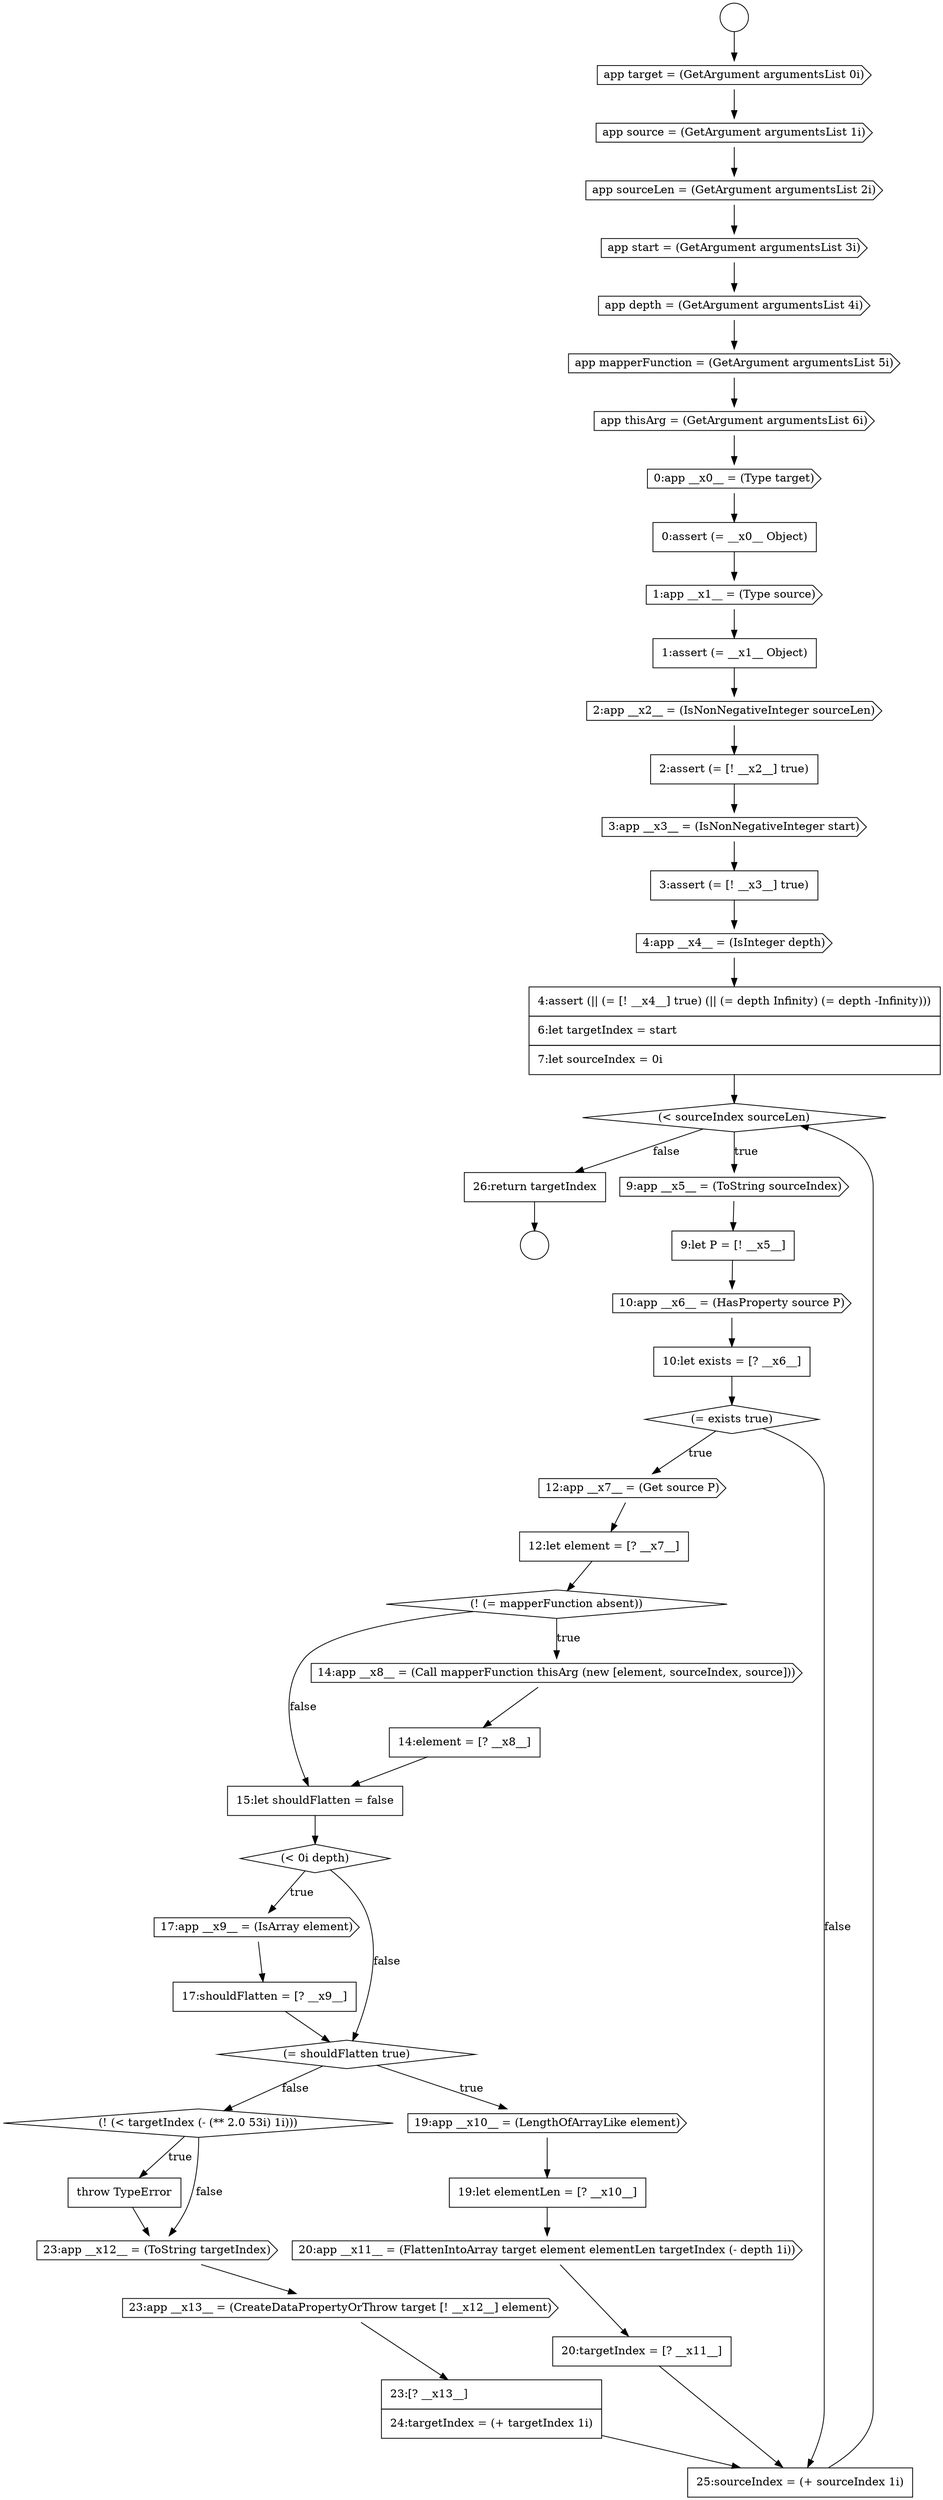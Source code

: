 digraph {
  node15637 [shape=cds, label=<<font color="black">app start = (GetArgument argumentsList 3i)</font>> color="black" fillcolor="white" style=filled]
  node15633 [shape=circle label=" " color="black" fillcolor="white" style=filled]
  node15659 [shape=diamond, label=<<font color="black">(! (= mapperFunction absent))</font>> color="black" fillcolor="white" style=filled]
  node15664 [shape=cds, label=<<font color="black">17:app __x9__ = (IsArray element)</font>> color="black" fillcolor="white" style=filled]
  node15654 [shape=cds, label=<<font color="black">10:app __x6__ = (HasProperty source P)</font>> color="black" fillcolor="white" style=filled]
  node15668 [shape=none, margin=0, label=<<font color="black">
    <table border="0" cellborder="1" cellspacing="0" cellpadding="10">
      <tr><td align="left">19:let elementLen = [? __x10__]</td></tr>
    </table>
  </font>> color="black" fillcolor="white" style=filled]
  node15635 [shape=cds, label=<<font color="black">app source = (GetArgument argumentsList 1i)</font>> color="black" fillcolor="white" style=filled]
  node15657 [shape=cds, label=<<font color="black">12:app __x7__ = (Get source P)</font>> color="black" fillcolor="white" style=filled]
  node15677 [shape=none, margin=0, label=<<font color="black">
    <table border="0" cellborder="1" cellspacing="0" cellpadding="10">
      <tr><td align="left">26:return targetIndex</td></tr>
    </table>
  </font>> color="black" fillcolor="white" style=filled]
  node15658 [shape=none, margin=0, label=<<font color="black">
    <table border="0" cellborder="1" cellspacing="0" cellpadding="10">
      <tr><td align="left">12:let element = [? __x7__]</td></tr>
    </table>
  </font>> color="black" fillcolor="white" style=filled]
  node15662 [shape=none, margin=0, label=<<font color="black">
    <table border="0" cellborder="1" cellspacing="0" cellpadding="10">
      <tr><td align="left">15:let shouldFlatten = false</td></tr>
    </table>
  </font>> color="black" fillcolor="white" style=filled]
  node15643 [shape=cds, label=<<font color="black">1:app __x1__ = (Type source)</font>> color="black" fillcolor="white" style=filled]
  node15666 [shape=diamond, label=<<font color="black">(= shouldFlatten true)</font>> color="black" fillcolor="white" style=filled]
  node15671 [shape=diamond, label=<<font color="black">(! (&lt; targetIndex (- (** 2.0 53i) 1i)))</font>> color="black" fillcolor="white" style=filled]
  node15656 [shape=diamond, label=<<font color="black">(= exists true)</font>> color="black" fillcolor="white" style=filled]
  node15651 [shape=diamond, label=<<font color="black">(&lt; sourceIndex sourceLen)</font>> color="black" fillcolor="white" style=filled]
  node15632 [shape=circle label=" " color="black" fillcolor="white" style=filled]
  node15674 [shape=cds, label=<<font color="black">23:app __x13__ = (CreateDataPropertyOrThrow target [! __x12__] element)</font>> color="black" fillcolor="white" style=filled]
  node15648 [shape=none, margin=0, label=<<font color="black">
    <table border="0" cellborder="1" cellspacing="0" cellpadding="10">
      <tr><td align="left">3:assert (= [! __x3__] true)</td></tr>
    </table>
  </font>> color="black" fillcolor="white" style=filled]
  node15663 [shape=diamond, label=<<font color="black">(&lt; 0i depth)</font>> color="black" fillcolor="white" style=filled]
  node15655 [shape=none, margin=0, label=<<font color="black">
    <table border="0" cellborder="1" cellspacing="0" cellpadding="10">
      <tr><td align="left">10:let exists = [? __x6__]</td></tr>
    </table>
  </font>> color="black" fillcolor="white" style=filled]
  node15642 [shape=none, margin=0, label=<<font color="black">
    <table border="0" cellborder="1" cellspacing="0" cellpadding="10">
      <tr><td align="left">0:assert (= __x0__ Object)</td></tr>
    </table>
  </font>> color="black" fillcolor="white" style=filled]
  node15650 [shape=none, margin=0, label=<<font color="black">
    <table border="0" cellborder="1" cellspacing="0" cellpadding="10">
      <tr><td align="left">4:assert (|| (= [! __x4__] true) (|| (= depth Infinity) (= depth -Infinity)))</td></tr>
      <tr><td align="left">6:let targetIndex = start</td></tr>
      <tr><td align="left">7:let sourceIndex = 0i</td></tr>
    </table>
  </font>> color="black" fillcolor="white" style=filled]
  node15665 [shape=none, margin=0, label=<<font color="black">
    <table border="0" cellborder="1" cellspacing="0" cellpadding="10">
      <tr><td align="left">17:shouldFlatten = [? __x9__]</td></tr>
    </table>
  </font>> color="black" fillcolor="white" style=filled]
  node15638 [shape=cds, label=<<font color="black">app depth = (GetArgument argumentsList 4i)</font>> color="black" fillcolor="white" style=filled]
  node15670 [shape=none, margin=0, label=<<font color="black">
    <table border="0" cellborder="1" cellspacing="0" cellpadding="10">
      <tr><td align="left">20:targetIndex = [? __x11__]</td></tr>
    </table>
  </font>> color="black" fillcolor="white" style=filled]
  node15669 [shape=cds, label=<<font color="black">20:app __x11__ = (FlattenIntoArray target element elementLen targetIndex (- depth 1i))</font>> color="black" fillcolor="white" style=filled]
  node15634 [shape=cds, label=<<font color="black">app target = (GetArgument argumentsList 0i)</font>> color="black" fillcolor="white" style=filled]
  node15639 [shape=cds, label=<<font color="black">app mapperFunction = (GetArgument argumentsList 5i)</font>> color="black" fillcolor="white" style=filled]
  node15646 [shape=none, margin=0, label=<<font color="black">
    <table border="0" cellborder="1" cellspacing="0" cellpadding="10">
      <tr><td align="left">2:assert (= [! __x2__] true)</td></tr>
    </table>
  </font>> color="black" fillcolor="white" style=filled]
  node15675 [shape=none, margin=0, label=<<font color="black">
    <table border="0" cellborder="1" cellspacing="0" cellpadding="10">
      <tr><td align="left">23:[? __x13__]</td></tr>
      <tr><td align="left">24:targetIndex = (+ targetIndex 1i)</td></tr>
    </table>
  </font>> color="black" fillcolor="white" style=filled]
  node15660 [shape=cds, label=<<font color="black">14:app __x8__ = (Call mapperFunction thisArg (new [element, sourceIndex, source]))</font>> color="black" fillcolor="white" style=filled]
  node15641 [shape=cds, label=<<font color="black">0:app __x0__ = (Type target)</font>> color="black" fillcolor="white" style=filled]
  node15649 [shape=cds, label=<<font color="black">4:app __x4__ = (IsInteger depth)</font>> color="black" fillcolor="white" style=filled]
  node15645 [shape=cds, label=<<font color="black">2:app __x2__ = (IsNonNegativeInteger sourceLen)</font>> color="black" fillcolor="white" style=filled]
  node15661 [shape=none, margin=0, label=<<font color="black">
    <table border="0" cellborder="1" cellspacing="0" cellpadding="10">
      <tr><td align="left">14:element = [? __x8__]</td></tr>
    </table>
  </font>> color="black" fillcolor="white" style=filled]
  node15640 [shape=cds, label=<<font color="black">app thisArg = (GetArgument argumentsList 6i)</font>> color="black" fillcolor="white" style=filled]
  node15676 [shape=none, margin=0, label=<<font color="black">
    <table border="0" cellborder="1" cellspacing="0" cellpadding="10">
      <tr><td align="left">25:sourceIndex = (+ sourceIndex 1i)</td></tr>
    </table>
  </font>> color="black" fillcolor="white" style=filled]
  node15644 [shape=none, margin=0, label=<<font color="black">
    <table border="0" cellborder="1" cellspacing="0" cellpadding="10">
      <tr><td align="left">1:assert (= __x1__ Object)</td></tr>
    </table>
  </font>> color="black" fillcolor="white" style=filled]
  node15672 [shape=none, margin=0, label=<<font color="black">
    <table border="0" cellborder="1" cellspacing="0" cellpadding="10">
      <tr><td align="left">throw TypeError</td></tr>
    </table>
  </font>> color="black" fillcolor="white" style=filled]
  node15667 [shape=cds, label=<<font color="black">19:app __x10__ = (LengthOfArrayLike element)</font>> color="black" fillcolor="white" style=filled]
  node15653 [shape=none, margin=0, label=<<font color="black">
    <table border="0" cellborder="1" cellspacing="0" cellpadding="10">
      <tr><td align="left">9:let P = [! __x5__]</td></tr>
    </table>
  </font>> color="black" fillcolor="white" style=filled]
  node15652 [shape=cds, label=<<font color="black">9:app __x5__ = (ToString sourceIndex)</font>> color="black" fillcolor="white" style=filled]
  node15647 [shape=cds, label=<<font color="black">3:app __x3__ = (IsNonNegativeInteger start)</font>> color="black" fillcolor="white" style=filled]
  node15673 [shape=cds, label=<<font color="black">23:app __x12__ = (ToString targetIndex)</font>> color="black" fillcolor="white" style=filled]
  node15636 [shape=cds, label=<<font color="black">app sourceLen = (GetArgument argumentsList 2i)</font>> color="black" fillcolor="white" style=filled]
  node15652 -> node15653 [ color="black"]
  node15650 -> node15651 [ color="black"]
  node15647 -> node15648 [ color="black"]
  node15636 -> node15637 [ color="black"]
  node15669 -> node15670 [ color="black"]
  node15643 -> node15644 [ color="black"]
  node15651 -> node15652 [label=<<font color="black">true</font>> color="black"]
  node15651 -> node15677 [label=<<font color="black">false</font>> color="black"]
  node15661 -> node15662 [ color="black"]
  node15660 -> node15661 [ color="black"]
  node15674 -> node15675 [ color="black"]
  node15658 -> node15659 [ color="black"]
  node15662 -> node15663 [ color="black"]
  node15648 -> node15649 [ color="black"]
  node15665 -> node15666 [ color="black"]
  node15668 -> node15669 [ color="black"]
  node15673 -> node15674 [ color="black"]
  node15637 -> node15638 [ color="black"]
  node15670 -> node15676 [ color="black"]
  node15672 -> node15673 [ color="black"]
  node15659 -> node15660 [label=<<font color="black">true</font>> color="black"]
  node15659 -> node15662 [label=<<font color="black">false</font>> color="black"]
  node15667 -> node15668 [ color="black"]
  node15656 -> node15657 [label=<<font color="black">true</font>> color="black"]
  node15656 -> node15676 [label=<<font color="black">false</font>> color="black"]
  node15654 -> node15655 [ color="black"]
  node15640 -> node15641 [ color="black"]
  node15639 -> node15640 [ color="black"]
  node15642 -> node15643 [ color="black"]
  node15649 -> node15650 [ color="black"]
  node15641 -> node15642 [ color="black"]
  node15644 -> node15645 [ color="black"]
  node15671 -> node15672 [label=<<font color="black">true</font>> color="black"]
  node15671 -> node15673 [label=<<font color="black">false</font>> color="black"]
  node15666 -> node15667 [label=<<font color="black">true</font>> color="black"]
  node15666 -> node15671 [label=<<font color="black">false</font>> color="black"]
  node15645 -> node15646 [ color="black"]
  node15663 -> node15664 [label=<<font color="black">true</font>> color="black"]
  node15663 -> node15666 [label=<<font color="black">false</font>> color="black"]
  node15638 -> node15639 [ color="black"]
  node15632 -> node15634 [ color="black"]
  node15655 -> node15656 [ color="black"]
  node15657 -> node15658 [ color="black"]
  node15676 -> node15651 [ color="black"]
  node15653 -> node15654 [ color="black"]
  node15677 -> node15633 [ color="black"]
  node15675 -> node15676 [ color="black"]
  node15646 -> node15647 [ color="black"]
  node15634 -> node15635 [ color="black"]
  node15635 -> node15636 [ color="black"]
  node15664 -> node15665 [ color="black"]
}
